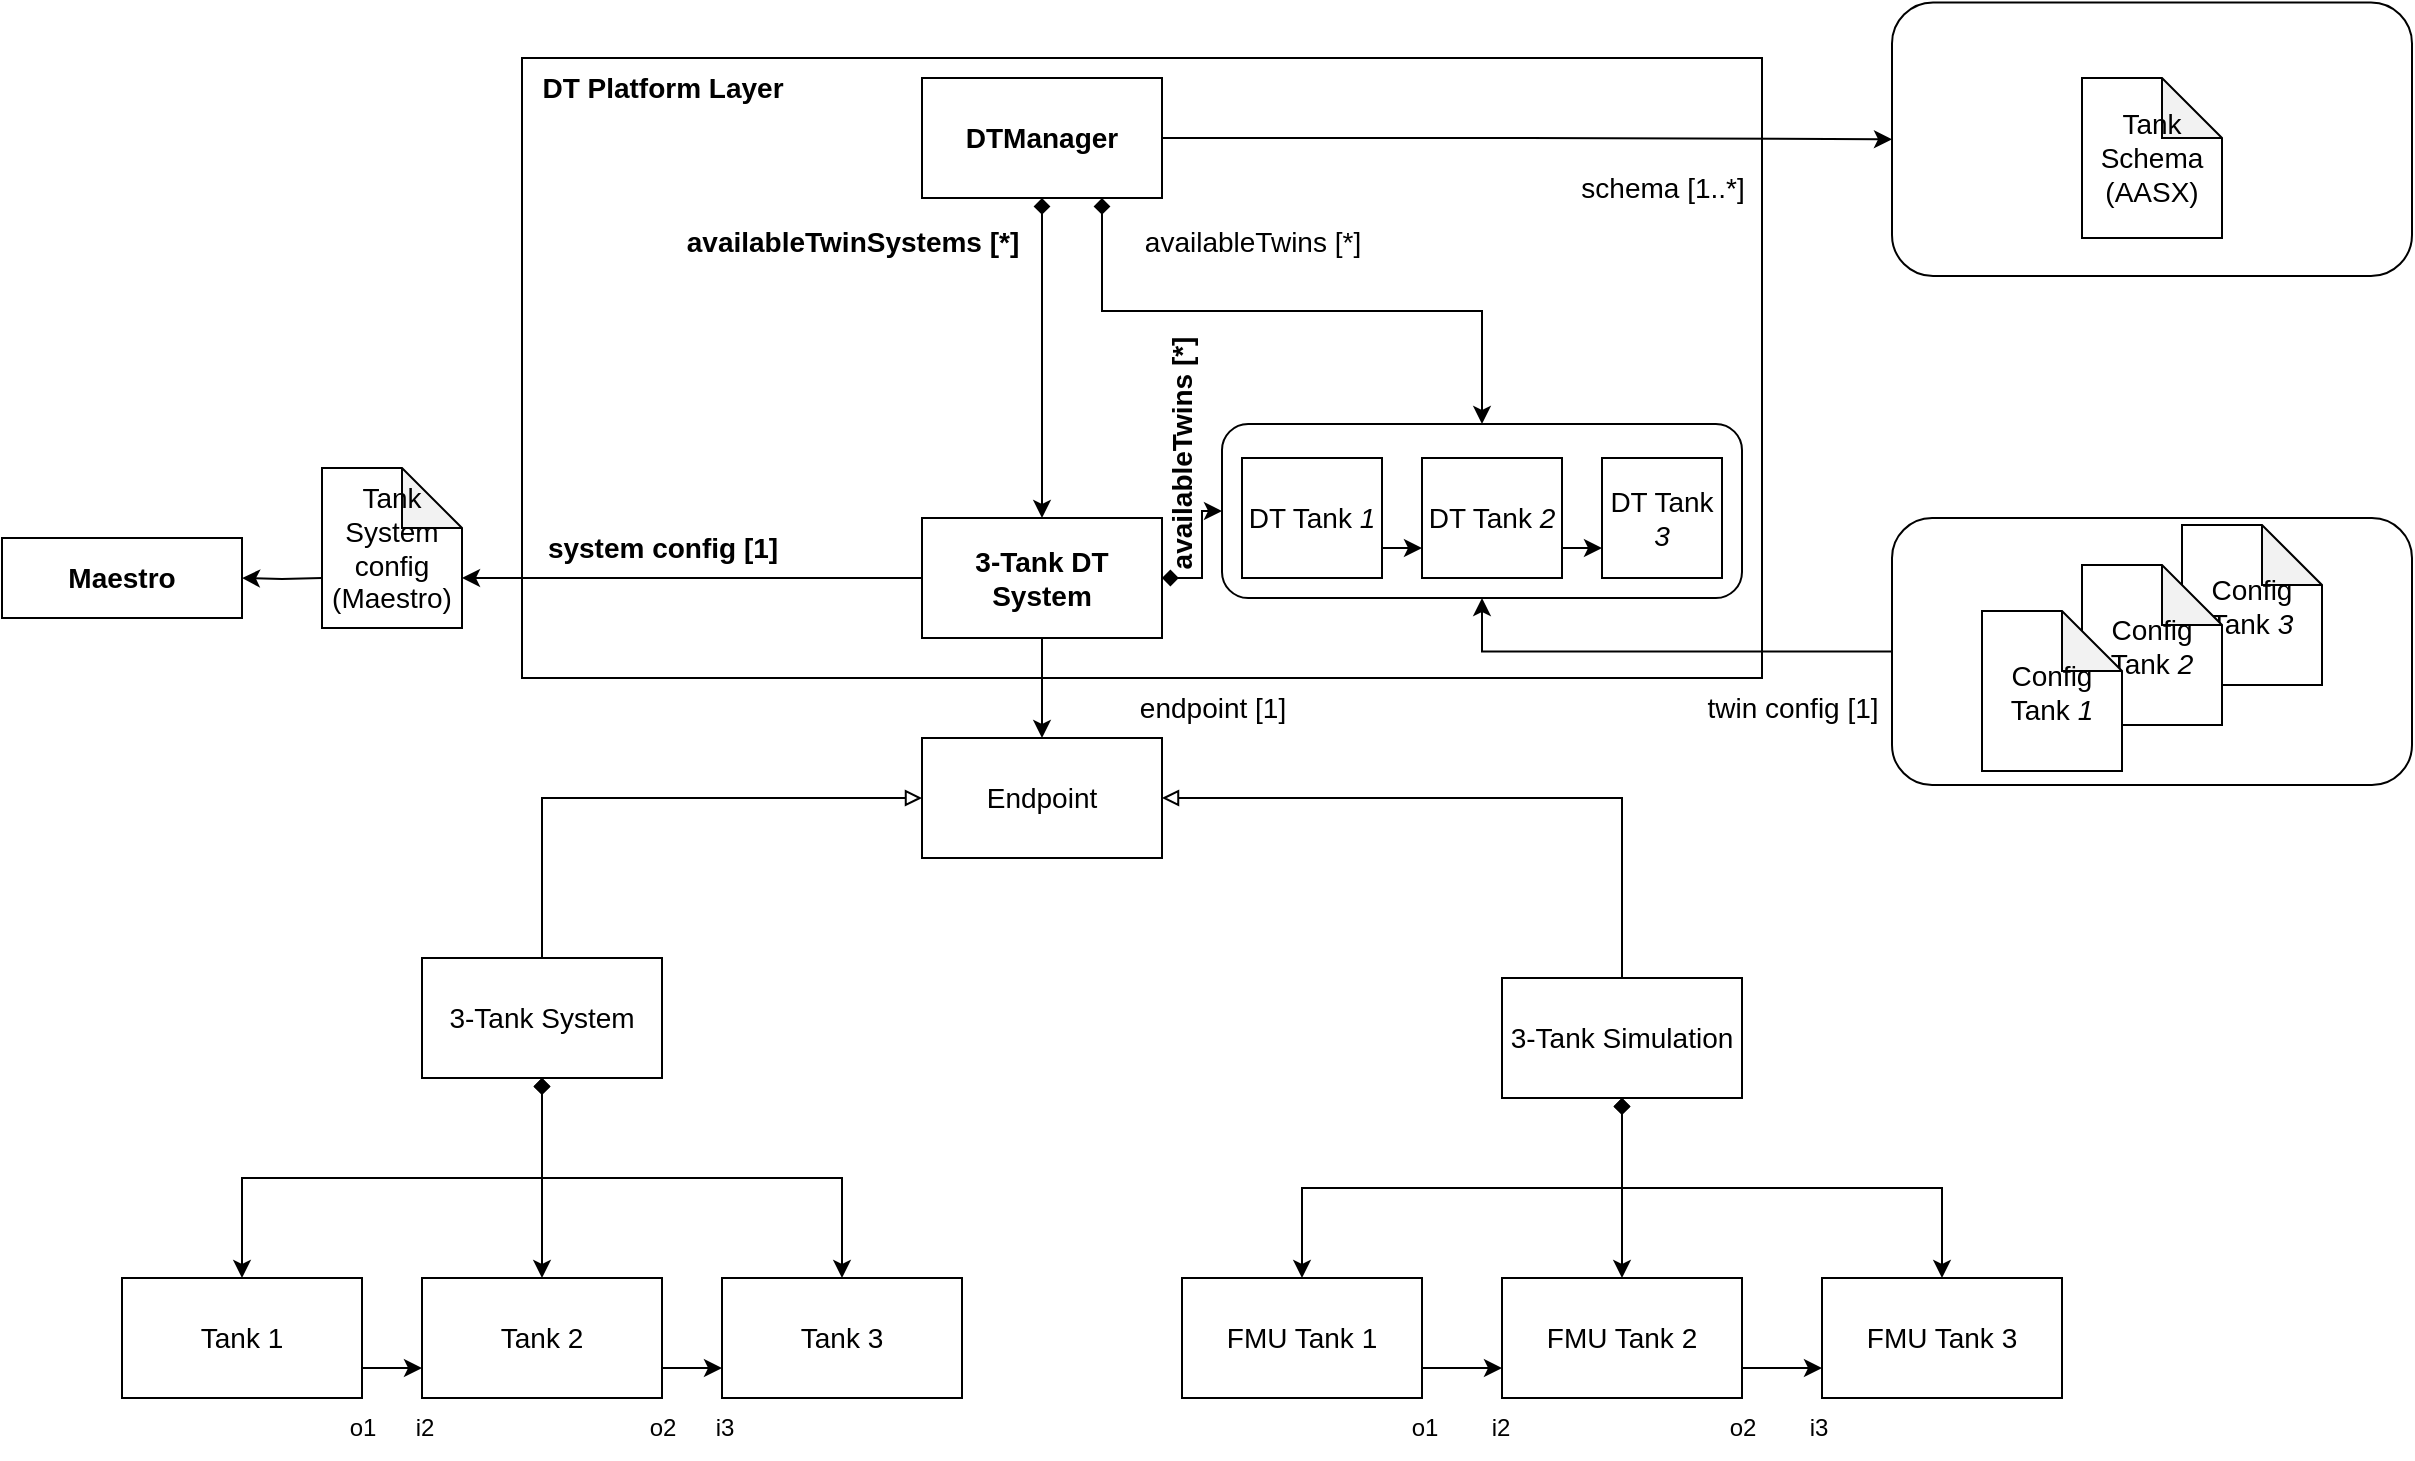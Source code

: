 <mxfile version="20.7.4" type="device"><diagram id="Cjm8qSCrPiwgVYckUNng" name="Page-1"><mxGraphModel dx="2058" dy="1188" grid="1" gridSize="10" guides="1" tooltips="1" connect="1" arrows="1" fold="1" page="1" pageScale="1" pageWidth="1700" pageHeight="1100" math="0" shadow="0"><root><mxCell id="0"/><mxCell id="1" parent="0"/><mxCell id="KInwFVDz4gnLnXxcm21E-5" value="FMU Tank 3" style="rounded=0;whiteSpace=wrap;html=1;fontSize=14;" parent="1" vertex="1"><mxGeometry x="1360" y="1110" width="120" height="60" as="geometry"/></mxCell><mxCell id="hSL2DMF3L-vUGRGNfSWv-26" style="edgeStyle=orthogonalEdgeStyle;rounded=0;orthogonalLoop=1;jettySize=auto;html=1;exitX=1;exitY=0.75;exitDx=0;exitDy=0;entryX=0;entryY=0.75;entryDx=0;entryDy=0;startArrow=none;startFill=0;endArrow=classic;endFill=1;fontSize=14;" parent="1" source="KInwFVDz4gnLnXxcm21E-7" target="KInwFVDz4gnLnXxcm21E-5" edge="1"><mxGeometry relative="1" as="geometry"/></mxCell><mxCell id="KInwFVDz4gnLnXxcm21E-7" value="FMU Tank 2" style="rounded=0;whiteSpace=wrap;html=1;fontSize=14;" parent="1" vertex="1"><mxGeometry x="1200" y="1110" width="120" height="60" as="geometry"/></mxCell><mxCell id="KInwFVDz4gnLnXxcm21E-2" value="Tank 3" style="rounded=0;whiteSpace=wrap;html=1;fontSize=14;" parent="1" vertex="1"><mxGeometry x="810" y="1110" width="120" height="60" as="geometry"/></mxCell><mxCell id="hSL2DMF3L-vUGRGNfSWv-22" style="edgeStyle=orthogonalEdgeStyle;rounded=0;orthogonalLoop=1;jettySize=auto;html=1;exitX=1;exitY=0.75;exitDx=0;exitDy=0;entryX=0;entryY=0.75;entryDx=0;entryDy=0;startArrow=none;startFill=0;endArrow=classic;endFill=1;fontSize=14;" parent="1" source="KInwFVDz4gnLnXxcm21E-1" target="KInwFVDz4gnLnXxcm21E-2" edge="1"><mxGeometry relative="1" as="geometry"/></mxCell><mxCell id="KInwFVDz4gnLnXxcm21E-1" value="Tank 2" style="rounded=0;whiteSpace=wrap;html=1;fontSize=14;" parent="1" vertex="1"><mxGeometry x="660" y="1110" width="120" height="60" as="geometry"/></mxCell><mxCell id="3BO8PzLXdzQssidrguSd-16" value="" style="rounded=0;whiteSpace=wrap;html=1;fontSize=14;" parent="1" vertex="1"><mxGeometry x="710" y="500" width="620" height="310" as="geometry"/></mxCell><mxCell id="hSL2DMF3L-vUGRGNfSWv-5" style="edgeStyle=orthogonalEdgeStyle;rounded=0;orthogonalLoop=1;jettySize=auto;html=1;exitX=0.5;exitY=1;exitDx=0;exitDy=0;endArrow=classic;endFill=1;startArrow=diamond;startFill=1;fontSize=14;" parent="1" source="3BO8PzLXdzQssidrguSd-4" target="3BO8PzLXdzQssidrguSd-5" edge="1"><mxGeometry relative="1" as="geometry"/></mxCell><mxCell id="hSL2DMF3L-vUGRGNfSWv-69" style="edgeStyle=orthogonalEdgeStyle;rounded=0;orthogonalLoop=1;jettySize=auto;html=1;exitX=1;exitY=0.5;exitDx=0;exitDy=0;entryX=0;entryY=0.5;entryDx=0;entryDy=0;startArrow=none;startFill=0;endArrow=classic;endFill=1;fontSize=14;" parent="1" source="3BO8PzLXdzQssidrguSd-4" target="hSL2DMF3L-vUGRGNfSWv-62" edge="1"><mxGeometry relative="1" as="geometry"/></mxCell><mxCell id="hSL2DMF3L-vUGRGNfSWv-70" style="edgeStyle=orthogonalEdgeStyle;rounded=0;orthogonalLoop=1;jettySize=auto;html=1;exitX=0.75;exitY=1;exitDx=0;exitDy=0;entryX=0.5;entryY=0;entryDx=0;entryDy=0;startArrow=diamond;startFill=1;endArrow=classic;endFill=1;fontSize=14;" parent="1" source="3BO8PzLXdzQssidrguSd-4" target="hSL2DMF3L-vUGRGNfSWv-38" edge="1"><mxGeometry relative="1" as="geometry"/></mxCell><mxCell id="3BO8PzLXdzQssidrguSd-4" value="&lt;b&gt;DTManager&lt;/b&gt;" style="rounded=0;whiteSpace=wrap;html=1;fontSize=14;" parent="1" vertex="1"><mxGeometry x="910" y="510" width="120" height="60" as="geometry"/></mxCell><mxCell id="hSL2DMF3L-vUGRGNfSWv-7" style="edgeStyle=orthogonalEdgeStyle;rounded=0;orthogonalLoop=1;jettySize=auto;html=1;exitX=0.5;exitY=1;exitDx=0;exitDy=0;entryX=0.5;entryY=0;entryDx=0;entryDy=0;startArrow=none;startFill=0;endArrow=classic;endFill=1;fontSize=14;" parent="1" source="3BO8PzLXdzQssidrguSd-5" target="hSL2DMF3L-vUGRGNfSWv-1" edge="1"><mxGeometry relative="1" as="geometry"/></mxCell><mxCell id="hSL2DMF3L-vUGRGNfSWv-39" style="edgeStyle=orthogonalEdgeStyle;rounded=0;orthogonalLoop=1;jettySize=auto;html=1;exitX=1;exitY=0.5;exitDx=0;exitDy=0;entryX=0;entryY=0.5;entryDx=0;entryDy=0;startArrow=diamond;startFill=1;endArrow=classic;endFill=1;fontSize=14;" parent="1" source="3BO8PzLXdzQssidrguSd-5" target="hSL2DMF3L-vUGRGNfSWv-38" edge="1"><mxGeometry relative="1" as="geometry"/></mxCell><mxCell id="hSL2DMF3L-vUGRGNfSWv-68" style="edgeStyle=orthogonalEdgeStyle;rounded=0;orthogonalLoop=1;jettySize=auto;html=1;exitX=0;exitY=0.5;exitDx=0;exitDy=0;entryX=0;entryY=0;entryDx=70;entryDy=55;entryPerimeter=0;startArrow=none;startFill=0;endArrow=classic;endFill=1;fontSize=14;" parent="1" source="3BO8PzLXdzQssidrguSd-5" target="3BO8PzLXdzQssidrguSd-23" edge="1"><mxGeometry relative="1" as="geometry"/></mxCell><mxCell id="3BO8PzLXdzQssidrguSd-5" value="&lt;b&gt;3-Tank DT System&lt;/b&gt;" style="rounded=0;whiteSpace=wrap;html=1;fontSize=14;" parent="1" vertex="1"><mxGeometry x="910" y="730" width="120" height="60" as="geometry"/></mxCell><mxCell id="hSL2DMF3L-vUGRGNfSWv-20" style="edgeStyle=orthogonalEdgeStyle;rounded=0;orthogonalLoop=1;jettySize=auto;html=1;exitX=1;exitY=0.75;exitDx=0;exitDy=0;entryX=0;entryY=0.75;entryDx=0;entryDy=0;startArrow=none;startFill=0;endArrow=classic;endFill=1;fontSize=14;" parent="1" source="3BO8PzLXdzQssidrguSd-7" target="KInwFVDz4gnLnXxcm21E-1" edge="1"><mxGeometry relative="1" as="geometry"/></mxCell><mxCell id="3BO8PzLXdzQssidrguSd-7" value="Tank 1" style="rounded=0;whiteSpace=wrap;html=1;fontSize=14;" parent="1" vertex="1"><mxGeometry x="510" y="1110" width="120" height="60" as="geometry"/></mxCell><mxCell id="hSL2DMF3L-vUGRGNfSWv-24" style="edgeStyle=orthogonalEdgeStyle;rounded=0;orthogonalLoop=1;jettySize=auto;html=1;exitX=1;exitY=0.75;exitDx=0;exitDy=0;entryX=0;entryY=0.75;entryDx=0;entryDy=0;startArrow=none;startFill=0;endArrow=classic;endFill=1;fontSize=14;" parent="1" source="3BO8PzLXdzQssidrguSd-8" target="KInwFVDz4gnLnXxcm21E-7" edge="1"><mxGeometry relative="1" as="geometry"/></mxCell><mxCell id="3BO8PzLXdzQssidrguSd-8" value="FMU Tank 1" style="rounded=0;whiteSpace=wrap;html=1;fontSize=14;" parent="1" vertex="1"><mxGeometry x="1040" y="1110" width="120" height="60" as="geometry"/></mxCell><mxCell id="3BO8PzLXdzQssidrguSd-17" value="DT Platform Layer" style="text;html=1;align=center;verticalAlign=middle;resizable=0;points=[];autosize=1;strokeColor=none;fillColor=none;fontStyle=1;fontSize=14;" parent="1" vertex="1"><mxGeometry x="710" y="500" width="140" height="30" as="geometry"/></mxCell><mxCell id="cYn4KtsGfdzgAtbpwrnU-2" style="edgeStyle=orthogonalEdgeStyle;rounded=0;orthogonalLoop=1;jettySize=auto;html=1;" edge="1" parent="1" target="cYn4KtsGfdzgAtbpwrnU-1"><mxGeometry relative="1" as="geometry"><mxPoint x="610" y="760" as="sourcePoint"/></mxGeometry></mxCell><mxCell id="3BO8PzLXdzQssidrguSd-23" value="Tank System config (Maestro)" style="shape=note;whiteSpace=wrap;html=1;backgroundOutline=1;darkOpacity=0.05;fontSize=14;" parent="1" vertex="1"><mxGeometry x="610" y="705" width="70" height="80" as="geometry"/></mxCell><mxCell id="hSL2DMF3L-vUGRGNfSWv-1" value="Endpoint" style="rounded=0;whiteSpace=wrap;html=1;fontSize=14;" parent="1" vertex="1"><mxGeometry x="910" y="840" width="120" height="60" as="geometry"/></mxCell><mxCell id="hSL2DMF3L-vUGRGNfSWv-9" style="edgeStyle=orthogonalEdgeStyle;rounded=0;orthogonalLoop=1;jettySize=auto;html=1;exitX=0.5;exitY=0;exitDx=0;exitDy=0;entryX=0;entryY=0.5;entryDx=0;entryDy=0;startArrow=none;startFill=0;endArrow=block;endFill=0;fontSize=14;" parent="1" source="hSL2DMF3L-vUGRGNfSWv-8" target="hSL2DMF3L-vUGRGNfSWv-1" edge="1"><mxGeometry relative="1" as="geometry"/></mxCell><mxCell id="hSL2DMF3L-vUGRGNfSWv-10" style="edgeStyle=orthogonalEdgeStyle;rounded=0;orthogonalLoop=1;jettySize=auto;html=1;exitX=0.5;exitY=1;exitDx=0;exitDy=0;entryX=0.5;entryY=0;entryDx=0;entryDy=0;startArrow=diamond;startFill=1;endArrow=classic;endFill=1;fontSize=14;" parent="1" source="hSL2DMF3L-vUGRGNfSWv-8" target="3BO8PzLXdzQssidrguSd-7" edge="1"><mxGeometry relative="1" as="geometry"/></mxCell><mxCell id="hSL2DMF3L-vUGRGNfSWv-11" style="edgeStyle=orthogonalEdgeStyle;rounded=0;orthogonalLoop=1;jettySize=auto;html=1;exitX=0.5;exitY=1;exitDx=0;exitDy=0;entryX=0.5;entryY=0;entryDx=0;entryDy=0;startArrow=diamond;startFill=1;endArrow=classic;endFill=1;fontSize=14;" parent="1" source="hSL2DMF3L-vUGRGNfSWv-8" target="KInwFVDz4gnLnXxcm21E-1" edge="1"><mxGeometry relative="1" as="geometry"/></mxCell><mxCell id="hSL2DMF3L-vUGRGNfSWv-13" style="edgeStyle=orthogonalEdgeStyle;rounded=0;orthogonalLoop=1;jettySize=auto;html=1;exitX=0.5;exitY=1;exitDx=0;exitDy=0;entryX=0.5;entryY=0;entryDx=0;entryDy=0;startArrow=diamond;startFill=1;endArrow=classic;endFill=1;fontSize=14;" parent="1" source="hSL2DMF3L-vUGRGNfSWv-8" target="KInwFVDz4gnLnXxcm21E-2" edge="1"><mxGeometry relative="1" as="geometry"/></mxCell><mxCell id="hSL2DMF3L-vUGRGNfSWv-8" value="3-Tank System" style="rounded=0;whiteSpace=wrap;html=1;fontSize=14;" parent="1" vertex="1"><mxGeometry x="660" y="950" width="120" height="60" as="geometry"/></mxCell><mxCell id="hSL2DMF3L-vUGRGNfSWv-16" style="edgeStyle=orthogonalEdgeStyle;rounded=0;orthogonalLoop=1;jettySize=auto;html=1;exitX=0.5;exitY=1;exitDx=0;exitDy=0;entryX=0.5;entryY=0;entryDx=0;entryDy=0;startArrow=diamond;startFill=1;endArrow=classic;endFill=1;fontSize=14;" parent="1" source="hSL2DMF3L-vUGRGNfSWv-14" target="3BO8PzLXdzQssidrguSd-8" edge="1"><mxGeometry relative="1" as="geometry"/></mxCell><mxCell id="hSL2DMF3L-vUGRGNfSWv-17" style="edgeStyle=orthogonalEdgeStyle;rounded=0;orthogonalLoop=1;jettySize=auto;html=1;exitX=0.5;exitY=1;exitDx=0;exitDy=0;entryX=0.5;entryY=0;entryDx=0;entryDy=0;startArrow=diamond;startFill=1;endArrow=classic;endFill=1;fontSize=14;" parent="1" source="hSL2DMF3L-vUGRGNfSWv-14" target="KInwFVDz4gnLnXxcm21E-7" edge="1"><mxGeometry relative="1" as="geometry"/></mxCell><mxCell id="hSL2DMF3L-vUGRGNfSWv-18" style="edgeStyle=orthogonalEdgeStyle;rounded=0;orthogonalLoop=1;jettySize=auto;html=1;exitX=0.5;exitY=1;exitDx=0;exitDy=0;entryX=0.5;entryY=0;entryDx=0;entryDy=0;startArrow=diamond;startFill=1;endArrow=classic;endFill=1;fontSize=14;" parent="1" source="hSL2DMF3L-vUGRGNfSWv-14" target="KInwFVDz4gnLnXxcm21E-5" edge="1"><mxGeometry relative="1" as="geometry"/></mxCell><mxCell id="hSL2DMF3L-vUGRGNfSWv-19" style="edgeStyle=orthogonalEdgeStyle;rounded=0;orthogonalLoop=1;jettySize=auto;html=1;exitX=0.5;exitY=0;exitDx=0;exitDy=0;entryX=1;entryY=0.5;entryDx=0;entryDy=0;startArrow=none;startFill=0;endArrow=block;endFill=0;fontSize=14;" parent="1" source="hSL2DMF3L-vUGRGNfSWv-14" target="hSL2DMF3L-vUGRGNfSWv-1" edge="1"><mxGeometry relative="1" as="geometry"/></mxCell><mxCell id="hSL2DMF3L-vUGRGNfSWv-40" value="" style="group;fontSize=14;" parent="1" vertex="1" connectable="0"><mxGeometry x="1060" y="683" width="260" height="87" as="geometry"/></mxCell><mxCell id="hSL2DMF3L-vUGRGNfSWv-38" value="" style="rounded=1;whiteSpace=wrap;html=1;fillColor=none;fontSize=14;" parent="hSL2DMF3L-vUGRGNfSWv-40" vertex="1"><mxGeometry width="260" height="87" as="geometry"/></mxCell><mxCell id="hSL2DMF3L-vUGRGNfSWv-29" value="DT Tank &lt;i&gt;3&lt;/i&gt;" style="rounded=0;whiteSpace=wrap;html=1;fontSize=14;" parent="hSL2DMF3L-vUGRGNfSWv-40" vertex="1"><mxGeometry x="190" y="17" width="60" height="60" as="geometry"/></mxCell><mxCell id="hSL2DMF3L-vUGRGNfSWv-44" style="edgeStyle=orthogonalEdgeStyle;rounded=0;orthogonalLoop=1;jettySize=auto;html=1;exitX=1;exitY=0.75;exitDx=0;exitDy=0;entryX=0;entryY=0.75;entryDx=0;entryDy=0;startArrow=none;startFill=0;endArrow=classic;endFill=1;fontSize=14;" parent="hSL2DMF3L-vUGRGNfSWv-40" source="hSL2DMF3L-vUGRGNfSWv-31" target="hSL2DMF3L-vUGRGNfSWv-29" edge="1"><mxGeometry relative="1" as="geometry"/></mxCell><mxCell id="hSL2DMF3L-vUGRGNfSWv-31" value="DT Tank&amp;nbsp;&lt;i style=&quot;font-size: 14px;&quot;&gt;2&lt;/i&gt;" style="rounded=0;whiteSpace=wrap;html=1;fontSize=14;" parent="hSL2DMF3L-vUGRGNfSWv-40" vertex="1"><mxGeometry x="100" y="17" width="70" height="60" as="geometry"/></mxCell><mxCell id="hSL2DMF3L-vUGRGNfSWv-57" style="edgeStyle=orthogonalEdgeStyle;rounded=0;orthogonalLoop=1;jettySize=auto;html=1;exitX=1;exitY=0.75;exitDx=0;exitDy=0;entryX=0;entryY=0.75;entryDx=0;entryDy=0;startArrow=none;startFill=0;endArrow=classic;endFill=1;fontSize=14;" parent="hSL2DMF3L-vUGRGNfSWv-40" source="hSL2DMF3L-vUGRGNfSWv-33" target="hSL2DMF3L-vUGRGNfSWv-31" edge="1"><mxGeometry relative="1" as="geometry"/></mxCell><mxCell id="hSL2DMF3L-vUGRGNfSWv-33" value="DT Tank&amp;nbsp;&lt;i style=&quot;font-size: 14px;&quot;&gt;1&lt;/i&gt;" style="rounded=0;whiteSpace=wrap;html=1;fontSize=14;" parent="hSL2DMF3L-vUGRGNfSWv-40" vertex="1"><mxGeometry x="10" y="17" width="70" height="60" as="geometry"/></mxCell><mxCell id="hSL2DMF3L-vUGRGNfSWv-14" value="3-Tank Simulation" style="rounded=0;whiteSpace=wrap;html=1;fontSize=14;" parent="1" vertex="1"><mxGeometry x="1200" y="960" width="120" height="60" as="geometry"/></mxCell><mxCell id="hSL2DMF3L-vUGRGNfSWv-58" style="edgeStyle=orthogonalEdgeStyle;rounded=0;orthogonalLoop=1;jettySize=auto;html=1;exitX=0;exitY=0.5;exitDx=0;exitDy=0;entryX=0.5;entryY=1;entryDx=0;entryDy=0;startArrow=none;startFill=0;endArrow=classic;endFill=1;fontSize=14;" parent="1" source="hSL2DMF3L-vUGRGNfSWv-49" target="hSL2DMF3L-vUGRGNfSWv-38" edge="1"><mxGeometry relative="1" as="geometry"/></mxCell><mxCell id="hSL2DMF3L-vUGRGNfSWv-60" value="" style="group;fontSize=14;" parent="1" vertex="1" connectable="0"><mxGeometry x="1395" y="730" width="260" height="133.5" as="geometry"/></mxCell><mxCell id="hSL2DMF3L-vUGRGNfSWv-48" value="" style="group;fontSize=14;" parent="hSL2DMF3L-vUGRGNfSWv-60" vertex="1" connectable="0"><mxGeometry width="260" height="133.5" as="geometry"/></mxCell><mxCell id="hSL2DMF3L-vUGRGNfSWv-49" value="" style="rounded=1;whiteSpace=wrap;html=1;fillColor=none;fontSize=14;" parent="hSL2DMF3L-vUGRGNfSWv-48" vertex="1"><mxGeometry width="260" height="133.5" as="geometry"/></mxCell><mxCell id="hSL2DMF3L-vUGRGNfSWv-50" style="edgeStyle=orthogonalEdgeStyle;rounded=0;orthogonalLoop=1;jettySize=auto;html=1;exitX=0;exitY=0.5;exitDx=0;exitDy=0;entryX=1;entryY=0.5;entryDx=0;entryDy=0;startArrow=none;startFill=0;endArrow=classic;endFill=1;" parent="hSL2DMF3L-vUGRGNfSWv-48" edge="1"><mxGeometry relative="1" as="geometry"><mxPoint x="170" y="72.121" as="targetPoint"/></mxGeometry></mxCell><mxCell id="hSL2DMF3L-vUGRGNfSWv-52" style="edgeStyle=orthogonalEdgeStyle;rounded=0;orthogonalLoop=1;jettySize=auto;html=1;exitX=1;exitY=0.75;exitDx=0;exitDy=0;entryX=0;entryY=0.75;entryDx=0;entryDy=0;startArrow=none;startFill=0;endArrow=classic;endFill=1;" parent="hSL2DMF3L-vUGRGNfSWv-48" edge="1"><mxGeometry relative="1" as="geometry"><mxPoint x="170" y="95.138" as="sourcePoint"/></mxGeometry></mxCell><mxCell id="hSL2DMF3L-vUGRGNfSWv-53" style="edgeStyle=orthogonalEdgeStyle;rounded=0;orthogonalLoop=1;jettySize=auto;html=1;exitX=0;exitY=0.5;exitDx=0;exitDy=0;entryX=1;entryY=0.5;entryDx=0;entryDy=0;startArrow=none;startFill=0;endArrow=classic;endFill=1;" parent="hSL2DMF3L-vUGRGNfSWv-48" edge="1"><mxGeometry relative="1" as="geometry"><mxPoint x="100" y="72.121" as="sourcePoint"/></mxGeometry></mxCell><mxCell id="KInwFVDz4gnLnXxcm21E-22" value="Config&lt;br&gt;Tank&lt;i&gt; 3&lt;/i&gt;" style="shape=note;whiteSpace=wrap;html=1;backgroundOutline=1;darkOpacity=0.05;fontSize=14;" parent="hSL2DMF3L-vUGRGNfSWv-60" vertex="1"><mxGeometry x="145" y="3.5" width="70" height="80" as="geometry"/></mxCell><mxCell id="KInwFVDz4gnLnXxcm21E-21" value="Config Tank &lt;i style=&quot;font-size: 14px;&quot;&gt;2&lt;/i&gt;" style="shape=note;whiteSpace=wrap;html=1;backgroundOutline=1;darkOpacity=0.05;fontSize=14;" parent="hSL2DMF3L-vUGRGNfSWv-60" vertex="1"><mxGeometry x="95" y="23.5" width="70" height="80" as="geometry"/></mxCell><mxCell id="3BO8PzLXdzQssidrguSd-19" value="Config&lt;br style=&quot;font-size: 14px;&quot;&gt;Tank &lt;i style=&quot;font-size: 14px;&quot;&gt;1&lt;/i&gt;" style="shape=note;whiteSpace=wrap;html=1;backgroundOutline=1;darkOpacity=0.05;fontSize=14;" parent="hSL2DMF3L-vUGRGNfSWv-60" vertex="1"><mxGeometry x="45" y="46.5" width="70" height="80" as="geometry"/></mxCell><mxCell id="hSL2DMF3L-vUGRGNfSWv-71" value="availableTwins [*]" style="text;html=1;align=center;verticalAlign=middle;resizable=0;points=[];autosize=1;strokeColor=none;fillColor=none;fontSize=14;" parent="1" vertex="1"><mxGeometry x="1010" y="576.75" width="130" height="30" as="geometry"/></mxCell><mxCell id="hSL2DMF3L-vUGRGNfSWv-72" value="availableTwinSystems [*]" style="text;html=1;align=center;verticalAlign=middle;resizable=0;points=[];autosize=1;fontSize=14;fontStyle=1" parent="1" vertex="1"><mxGeometry x="780" y="576.75" width="190" height="30" as="geometry"/></mxCell><mxCell id="hSL2DMF3L-vUGRGNfSWv-73" value="endpoint [1]" style="text;html=1;align=center;verticalAlign=middle;resizable=0;points=[];autosize=1;strokeColor=none;fillColor=none;fontSize=14;" parent="1" vertex="1"><mxGeometry x="1005" y="810" width="100" height="30" as="geometry"/></mxCell><mxCell id="hSL2DMF3L-vUGRGNfSWv-75" value="twin config [1]" style="text;html=1;align=center;verticalAlign=middle;resizable=0;points=[];autosize=1;strokeColor=none;fillColor=none;fontSize=14;" parent="1" vertex="1"><mxGeometry x="1290" y="810" width="110" height="30" as="geometry"/></mxCell><mxCell id="hSL2DMF3L-vUGRGNfSWv-76" value="schema [1..*]" style="text;html=1;align=center;verticalAlign=middle;resizable=0;points=[];autosize=1;strokeColor=none;fillColor=none;fontSize=14;" parent="1" vertex="1"><mxGeometry x="1225" y="550" width="110" height="30" as="geometry"/></mxCell><mxCell id="hSL2DMF3L-vUGRGNfSWv-77" value="system config [1]" style="text;html=1;align=center;verticalAlign=middle;resizable=0;points=[];autosize=1;fontSize=14;fontStyle=1" parent="1" vertex="1"><mxGeometry x="710" y="730" width="140" height="30" as="geometry"/></mxCell><mxCell id="hSL2DMF3L-vUGRGNfSWv-63" style="edgeStyle=orthogonalEdgeStyle;rounded=0;orthogonalLoop=1;jettySize=auto;html=1;exitX=0;exitY=0.5;exitDx=0;exitDy=0;entryX=1;entryY=0.5;entryDx=0;entryDy=0;startArrow=none;startFill=0;endArrow=classic;endFill=1;" parent="1" edge="1"><mxGeometry relative="1" as="geometry"><mxPoint x="1565" y="545.371" as="targetPoint"/></mxGeometry></mxCell><mxCell id="hSL2DMF3L-vUGRGNfSWv-64" style="edgeStyle=orthogonalEdgeStyle;rounded=0;orthogonalLoop=1;jettySize=auto;html=1;exitX=1;exitY=0.75;exitDx=0;exitDy=0;entryX=0;entryY=0.75;entryDx=0;entryDy=0;startArrow=none;startFill=0;endArrow=classic;endFill=1;" parent="1" edge="1"><mxGeometry relative="1" as="geometry"><mxPoint x="1565" y="568.388" as="sourcePoint"/></mxGeometry></mxCell><mxCell id="hSL2DMF3L-vUGRGNfSWv-65" style="edgeStyle=orthogonalEdgeStyle;rounded=0;orthogonalLoop=1;jettySize=auto;html=1;exitX=0;exitY=0.5;exitDx=0;exitDy=0;entryX=1;entryY=0.5;entryDx=0;entryDy=0;startArrow=none;startFill=0;endArrow=classic;endFill=1;" parent="1" edge="1"><mxGeometry relative="1" as="geometry"><mxPoint x="1495" y="545.371" as="sourcePoint"/></mxGeometry></mxCell><mxCell id="68tAiecnPprUsMKQlzlR-11" value="" style="group" parent="1" vertex="1" connectable="0"><mxGeometry x="1395" y="472.25" width="260" height="136.75" as="geometry"/></mxCell><mxCell id="hSL2DMF3L-vUGRGNfSWv-62" value="" style="rounded=1;whiteSpace=wrap;html=1;fillColor=none;fontSize=14;container=0;" parent="68tAiecnPprUsMKQlzlR-11" vertex="1"><mxGeometry width="260" height="136.75" as="geometry"/></mxCell><mxCell id="3BO8PzLXdzQssidrguSd-21" value="Tank Schema (AASX)" style="shape=note;whiteSpace=wrap;html=1;backgroundOutline=1;darkOpacity=0.05;fontSize=14;container=0;" parent="68tAiecnPprUsMKQlzlR-11" vertex="1"><mxGeometry x="95" y="37.75" width="70" height="80" as="geometry"/></mxCell><mxCell id="68tAiecnPprUsMKQlzlR-12" value="availableTwins [*]" style="text;html=1;align=center;verticalAlign=middle;resizable=0;points=[];autosize=1;fontSize=14;fontStyle=1;rotation=-90;" parent="1" vertex="1"><mxGeometry x="970" y="683" width="140" height="30" as="geometry"/></mxCell><mxCell id="bsbHPp6cWWA52-MYlYZ9-2" value="o1" style="text;html=1;align=center;verticalAlign=middle;resizable=0;points=[];autosize=1;strokeColor=none;fillColor=none;" parent="1" vertex="1"><mxGeometry x="610" y="1170" width="40" height="30" as="geometry"/></mxCell><mxCell id="bsbHPp6cWWA52-MYlYZ9-3" value="i2" style="text;html=1;align=center;verticalAlign=middle;resizable=0;points=[];autosize=1;strokeColor=none;fillColor=none;" parent="1" vertex="1"><mxGeometry x="646" y="1170" width="30" height="30" as="geometry"/></mxCell><mxCell id="bsbHPp6cWWA52-MYlYZ9-4" value="o2" style="text;html=1;align=center;verticalAlign=middle;resizable=0;points=[];autosize=1;strokeColor=none;fillColor=none;" parent="1" vertex="1"><mxGeometry x="760" y="1170" width="40" height="30" as="geometry"/></mxCell><mxCell id="bsbHPp6cWWA52-MYlYZ9-5" value="i3" style="text;html=1;align=center;verticalAlign=middle;resizable=0;points=[];autosize=1;strokeColor=none;fillColor=none;" parent="1" vertex="1"><mxGeometry x="796" y="1170" width="30" height="30" as="geometry"/></mxCell><mxCell id="bsbHPp6cWWA52-MYlYZ9-11" value="o1" style="text;html=1;align=center;verticalAlign=middle;resizable=0;points=[];autosize=1;strokeColor=none;fillColor=none;" parent="1" vertex="1"><mxGeometry x="1141" y="1170" width="40" height="30" as="geometry"/></mxCell><mxCell id="bsbHPp6cWWA52-MYlYZ9-12" value="i2" style="text;html=1;align=center;verticalAlign=middle;resizable=0;points=[];autosize=1;strokeColor=none;fillColor=none;" parent="1" vertex="1"><mxGeometry x="1184" y="1170" width="30" height="30" as="geometry"/></mxCell><mxCell id="bsbHPp6cWWA52-MYlYZ9-13" value="o2" style="text;html=1;align=center;verticalAlign=middle;resizable=0;points=[];autosize=1;strokeColor=none;fillColor=none;" parent="1" vertex="1"><mxGeometry x="1300" y="1170" width="40" height="30" as="geometry"/></mxCell><mxCell id="bsbHPp6cWWA52-MYlYZ9-14" value="i3" style="text;html=1;align=center;verticalAlign=middle;resizable=0;points=[];autosize=1;strokeColor=none;fillColor=none;" parent="1" vertex="1"><mxGeometry x="1343" y="1170" width="30" height="30" as="geometry"/></mxCell><mxCell id="cYn4KtsGfdzgAtbpwrnU-1" value="&lt;b&gt;Maestro&lt;/b&gt;" style="rounded=0;whiteSpace=wrap;html=1;fontSize=14;" vertex="1" parent="1"><mxGeometry x="450" y="740" width="120" height="40" as="geometry"/></mxCell></root></mxGraphModel></diagram></mxfile>